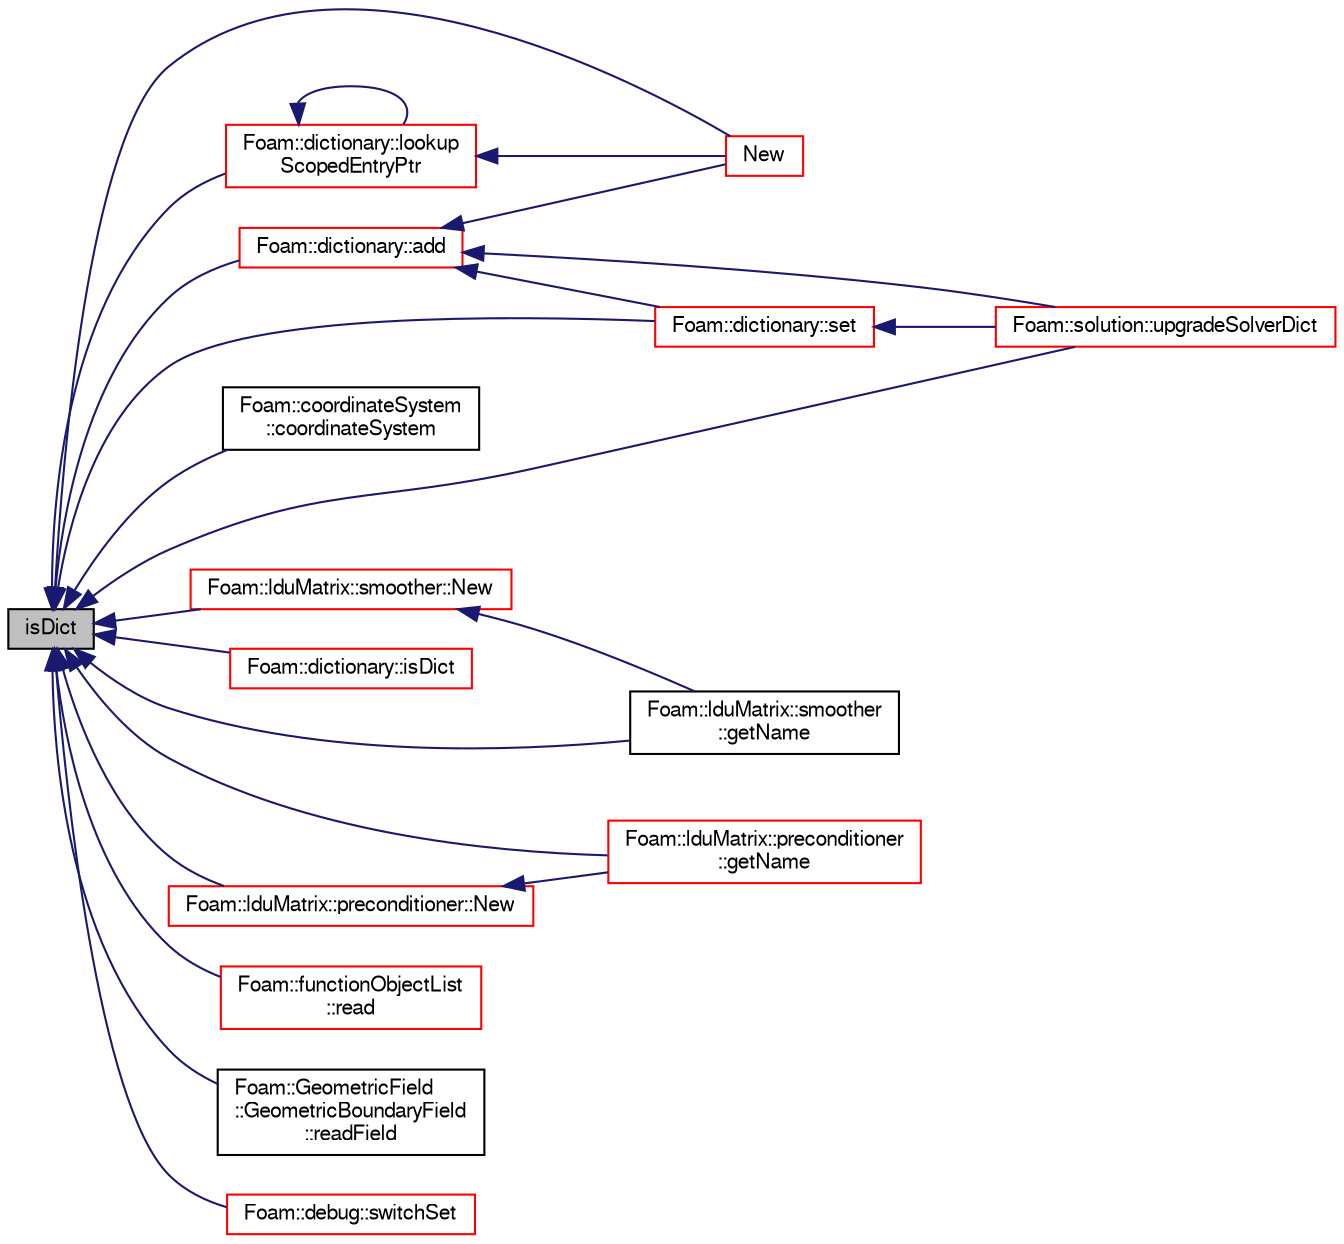 digraph "isDict"
{
  bgcolor="transparent";
  edge [fontname="FreeSans",fontsize="10",labelfontname="FreeSans",labelfontsize="10"];
  node [fontname="FreeSans",fontsize="10",shape=record];
  rankdir="LR";
  Node12401 [label="isDict",height=0.2,width=0.4,color="black", fillcolor="grey75", style="filled", fontcolor="black"];
  Node12401 -> Node12402 [dir="back",color="midnightblue",fontsize="10",style="solid",fontname="FreeSans"];
  Node12402 [label="Foam::dictionary::add",height=0.2,width=0.4,color="red",URL="$a26014.html#ac2ddcab42322c8d8af5e5830ab4d431b",tooltip="Add a new entry. "];
  Node12402 -> Node13422 [dir="back",color="midnightblue",fontsize="10",style="solid",fontname="FreeSans"];
  Node13422 [label="New",height=0.2,width=0.4,color="red",URL="$a26022.html#a8a226a546ec766d55192e65b55f87715",tooltip="Construct from Istream and insert into dictionary. "];
  Node12402 -> Node17277 [dir="back",color="midnightblue",fontsize="10",style="solid",fontname="FreeSans"];
  Node17277 [label="Foam::dictionary::set",height=0.2,width=0.4,color="red",URL="$a26014.html#a8396ca7a6d20d7aeebc8b1ac9e18460b",tooltip="Assign a new entry, overwrite any existing entry. "];
  Node17277 -> Node17281 [dir="back",color="midnightblue",fontsize="10",style="solid",fontname="FreeSans"];
  Node17281 [label="Foam::solution::upgradeSolverDict",height=0.2,width=0.4,color="red",URL="$a27078.html#aafb35d9c55b4a97e839ab61b4a0c7d52",tooltip="Update from older solver controls syntax. "];
  Node12402 -> Node17281 [dir="back",color="midnightblue",fontsize="10",style="solid",fontname="FreeSans"];
  Node12401 -> Node13350 [dir="back",color="midnightblue",fontsize="10",style="solid",fontname="FreeSans"];
  Node13350 [label="Foam::coordinateSystem\l::coordinateSystem",height=0.2,width=0.4,color="black",URL="$a25010.html#a7fde428d3234bd6b457a8592f7e5dc01",tooltip="Construct from dictionary (default name) "];
  Node12401 -> Node13804 [dir="back",color="midnightblue",fontsize="10",style="solid",fontname="FreeSans"];
  Node13804 [label="Foam::lduMatrix::smoother\l::getName",height=0.2,width=0.4,color="black",URL="$a26890.html#ac59fad692d6ce7568c8086fe89073005",tooltip="Find the smoother name (directly or from a sub-dictionary) "];
  Node12401 -> Node13805 [dir="back",color="midnightblue",fontsize="10",style="solid",fontname="FreeSans"];
  Node13805 [label="Foam::lduMatrix::preconditioner\l::getName",height=0.2,width=0.4,color="red",URL="$a26894.html#ac59fad692d6ce7568c8086fe89073005",tooltip="Find the preconditioner name (directly or from a sub-dictionary) "];
  Node12401 -> Node17308 [dir="back",color="midnightblue",fontsize="10",style="solid",fontname="FreeSans"];
  Node17308 [label="Foam::dictionary::isDict",height=0.2,width=0.4,color="red",URL="$a26014.html#aa4cc2aee9215f116e05032ce430e102a",tooltip="Check if entry is a sub-dictionary. "];
  Node12401 -> Node13749 [dir="back",color="midnightblue",fontsize="10",style="solid",fontname="FreeSans"];
  Node13749 [label="Foam::dictionary::lookup\lScopedEntryPtr",height=0.2,width=0.4,color="red",URL="$a26014.html#aa0ed8374f3da864708de908037607551",tooltip="Find and return an entry data stream pointer if present. "];
  Node13749 -> Node13749 [dir="back",color="midnightblue",fontsize="10",style="solid",fontname="FreeSans"];
  Node13749 -> Node13422 [dir="back",color="midnightblue",fontsize="10",style="solid",fontname="FreeSans"];
  Node12401 -> Node13422 [dir="back",color="midnightblue",fontsize="10",style="solid",fontname="FreeSans"];
  Node12401 -> Node13837 [dir="back",color="midnightblue",fontsize="10",style="solid",fontname="FreeSans"];
  Node13837 [label="Foam::lduMatrix::smoother::New",height=0.2,width=0.4,color="red",URL="$a26890.html#a8d5691dd7f25aa4a7f95ac1e786df099",tooltip="Return a new smoother. "];
  Node13837 -> Node13804 [dir="back",color="midnightblue",fontsize="10",style="solid",fontname="FreeSans"];
  Node12401 -> Node13841 [dir="back",color="midnightblue",fontsize="10",style="solid",fontname="FreeSans"];
  Node13841 [label="Foam::lduMatrix::preconditioner::New",height=0.2,width=0.4,color="red",URL="$a26894.html#a10c523f8a576f467c2ebf477d43107b7",tooltip="Return a new preconditioner. "];
  Node13841 -> Node13805 [dir="back",color="midnightblue",fontsize="10",style="solid",fontname="FreeSans"];
  Node12401 -> Node13690 [dir="back",color="midnightblue",fontsize="10",style="solid",fontname="FreeSans"];
  Node13690 [label="Foam::functionObjectList\l::read",height=0.2,width=0.4,color="red",URL="$a26126.html#af816873151ddb0126e98bb2f914d8ed5",tooltip="Read and set the function objects if their data have changed. "];
  Node12401 -> Node12857 [dir="back",color="midnightblue",fontsize="10",style="solid",fontname="FreeSans"];
  Node12857 [label="Foam::GeometricField\l::GeometricBoundaryField\l::readField",height=0.2,width=0.4,color="black",URL="$a26514.html#a3b159706bf20959b4215e3c90e2cdb2f",tooltip="Read the boundary field. "];
  Node12401 -> Node17277 [dir="back",color="midnightblue",fontsize="10",style="solid",fontname="FreeSans"];
  Node12401 -> Node13467 [dir="back",color="midnightblue",fontsize="10",style="solid",fontname="FreeSans"];
  Node13467 [label="Foam::debug::switchSet",height=0.2,width=0.4,color="red",URL="$a21163.html#a02428a7a9aa138cfe5550361a4f1de83",tooltip="Internal function to lookup a sub-dictionary from controlDict. "];
  Node12401 -> Node17281 [dir="back",color="midnightblue",fontsize="10",style="solid",fontname="FreeSans"];
}
